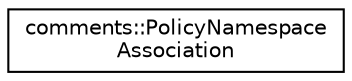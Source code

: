 digraph "Graphical Class Hierarchy"
{
 // LATEX_PDF_SIZE
  edge [fontname="Helvetica",fontsize="10",labelfontname="Helvetica",labelfontsize="10"];
  node [fontname="Helvetica",fontsize="10",shape=record];
  rankdir="LR";
  Node0 [label="comments::PolicyNamespace\lAssociation",height=0.2,width=0.4,color="black", fillcolor="white", style="filled",URL="$classcomments_1_1_policy_namespace_association.html",tooltip="The PolicyNamespaceAssociation class A reference to a namespace used in the CMTX file."];
}
